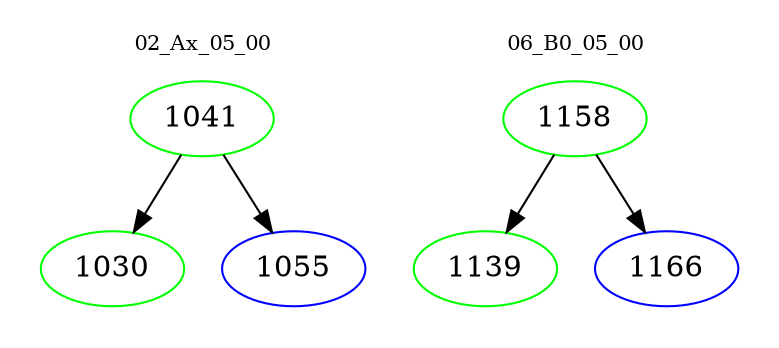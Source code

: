 digraph{
subgraph cluster_0 {
color = white
label = "02_Ax_05_00";
fontsize=10;
T0_1041 [label="1041", color="green"]
T0_1041 -> T0_1030 [color="black"]
T0_1030 [label="1030", color="green"]
T0_1041 -> T0_1055 [color="black"]
T0_1055 [label="1055", color="blue"]
}
subgraph cluster_1 {
color = white
label = "06_B0_05_00";
fontsize=10;
T1_1158 [label="1158", color="green"]
T1_1158 -> T1_1139 [color="black"]
T1_1139 [label="1139", color="green"]
T1_1158 -> T1_1166 [color="black"]
T1_1166 [label="1166", color="blue"]
}
}

